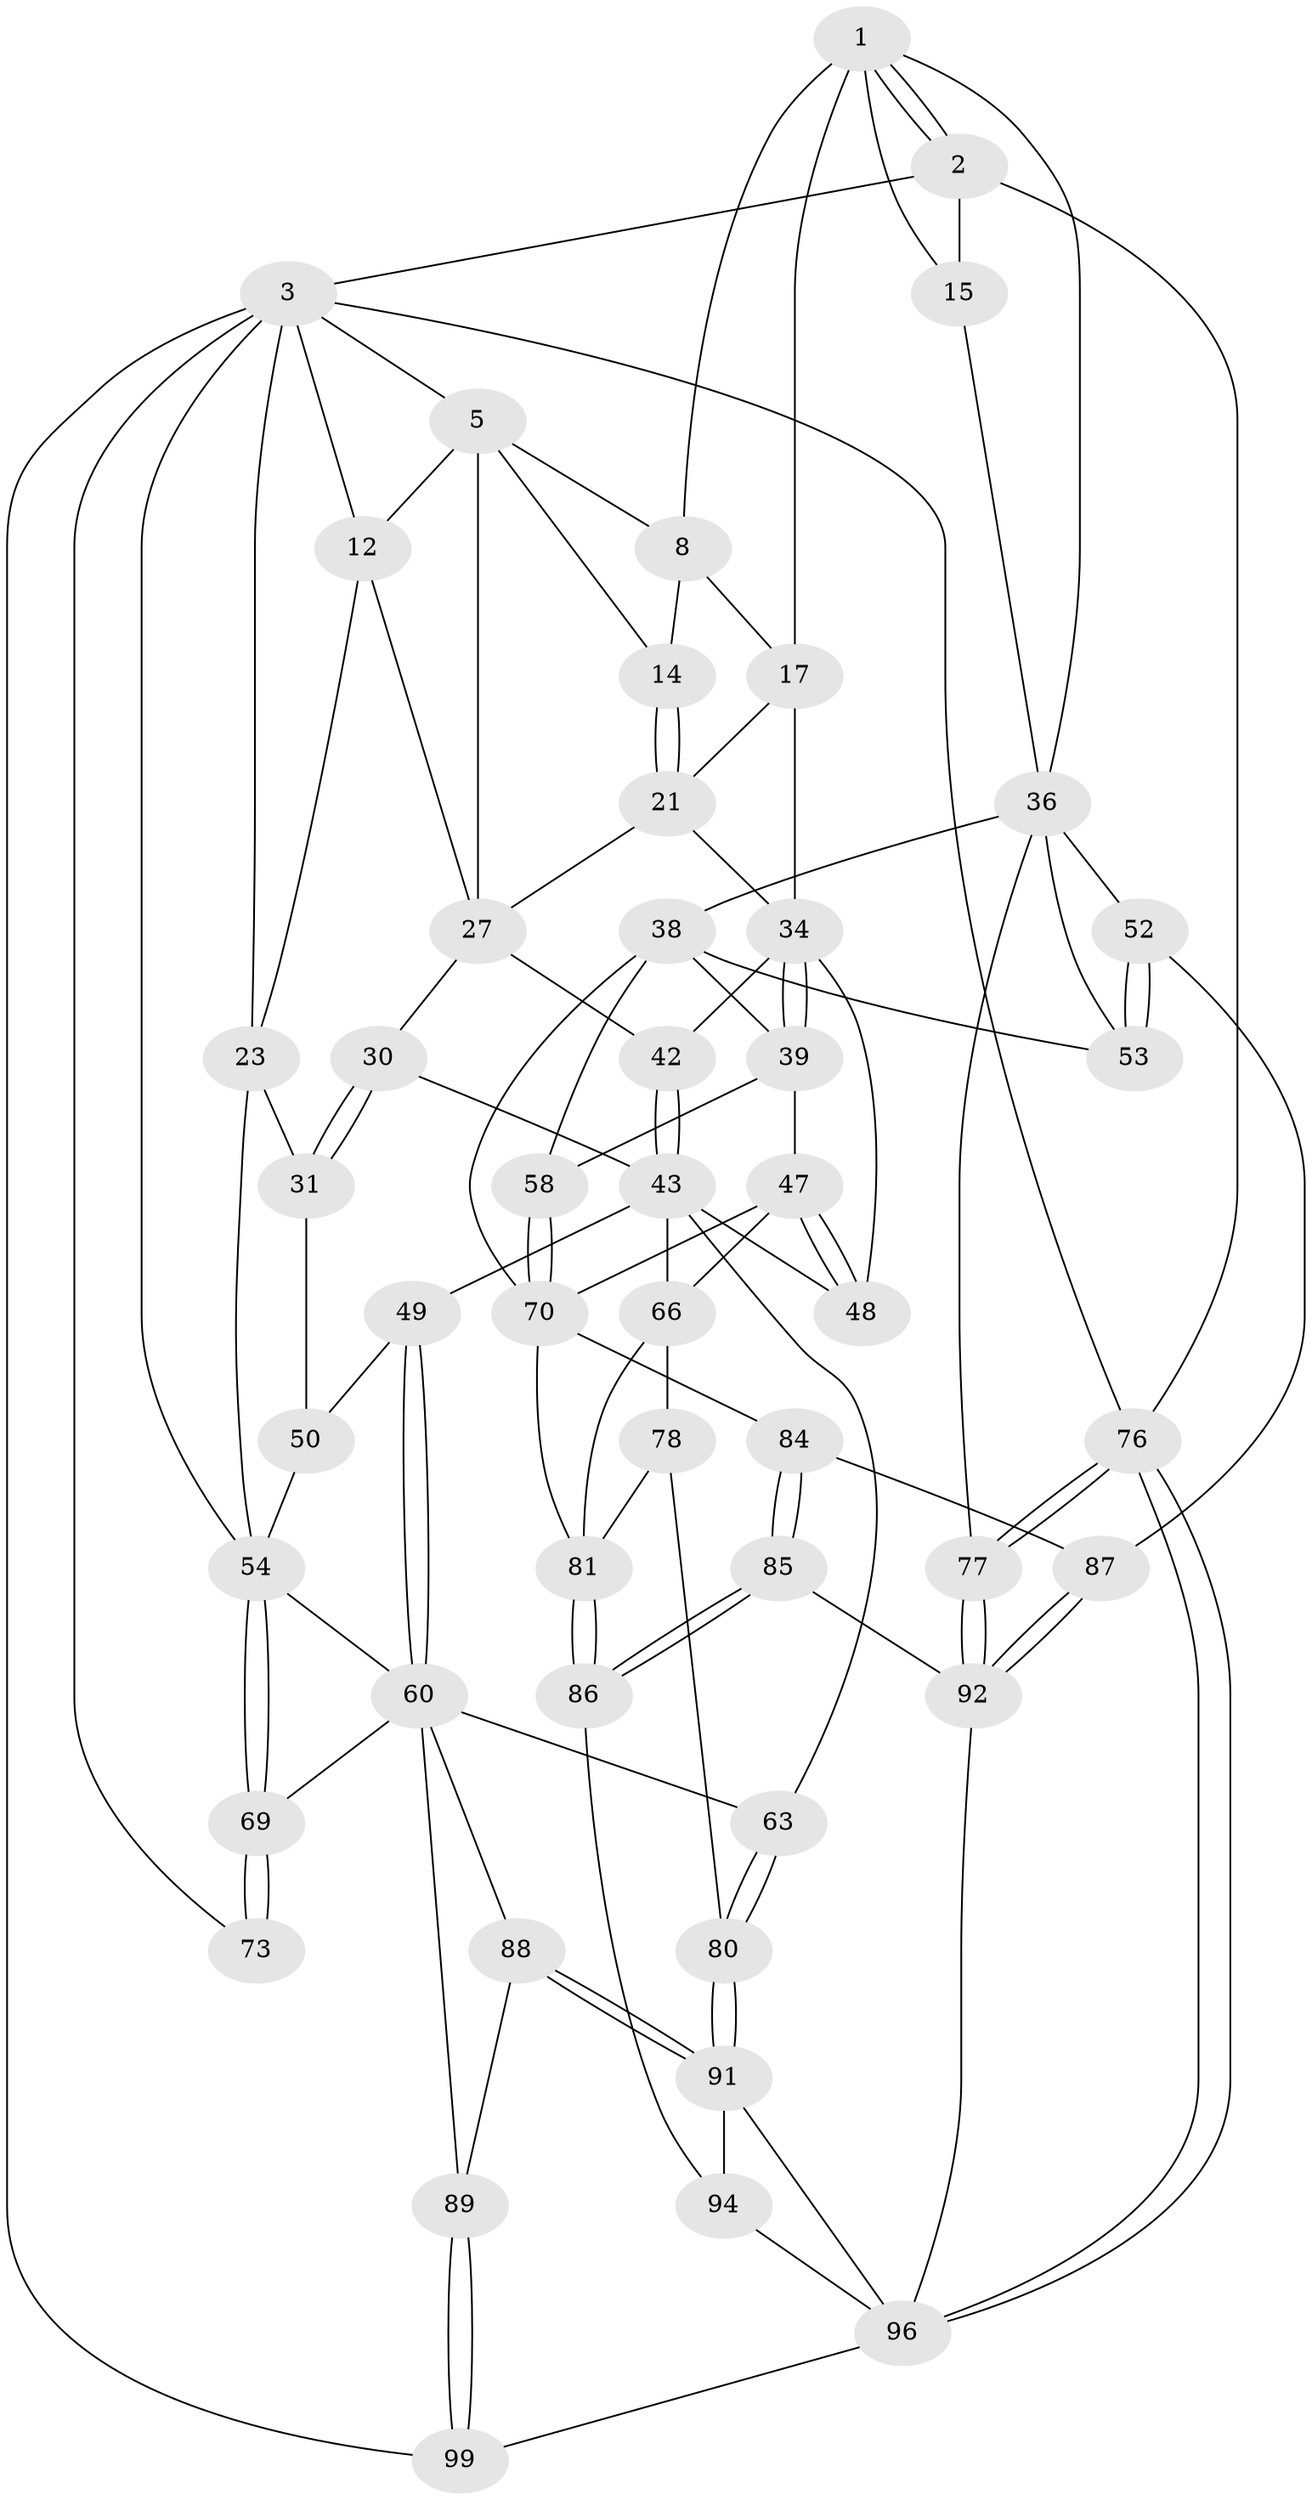 // original degree distribution, {3: 0.03, 5: 0.53, 6: 0.22, 4: 0.22}
// Generated by graph-tools (version 1.1) at 2025/17/03/09/25 04:17:19]
// undirected, 50 vertices, 118 edges
graph export_dot {
graph [start="1"]
  node [color=gray90,style=filled];
  1 [pos="+0.8445051704662231+0",super="+6"];
  2 [pos="+1+0"];
  3 [pos="+0+0",super="+75+4+22"];
  5 [pos="+0.5854416553792431+0",super="+9"];
  8 [pos="+0.7180438243955577+0.08861887335003325",super="+13"];
  12 [pos="+0.34535778935960715+0",super="+25"];
  14 [pos="+0.6682569152263725+0.17385700928109757"];
  15 [pos="+1+0"];
  17 [pos="+0.7550476098759021+0.16748486398477674",super="+19"];
  21 [pos="+0.6677045571632898+0.20946587993952695",super="+26"];
  23 [pos="+0.1634372886900399+0.1462781124132816",super="+24+33"];
  27 [pos="+0.5330841830998899+0.2568142183936472",super="+28"];
  30 [pos="+0.3249015788043015+0.36015517571433336"];
  31 [pos="+0.30028770888243794+0.33923931333201196",super="+32"];
  34 [pos="+0.7084853227928332+0.32659753840387507",super="+35"];
  36 [pos="+0.9326448080134225+0.2965662753646982",super="+37+40"];
  38 [pos="+0.7724399451100828+0.40243406423274364",super="+57"];
  39 [pos="+0.7541848571193354+0.39902118925833613",super="+46"];
  42 [pos="+0.49917467876382426+0.3671456181756671"];
  43 [pos="+0.4931322062928011+0.42965748014414823",super="+44"];
  47 [pos="+0.6196104258429338+0.4914275169888374",super="+65"];
  48 [pos="+0.5724517789655355+0.4504321093657723"];
  49 [pos="+0.2612070758846087+0.4754394950997719"];
  50 [pos="+0.20888471140617787+0.4413380864624367"];
  52 [pos="+0.952698053123149+0.590623598370871"];
  53 [pos="+0.917466629354274+0.5812051521199408"];
  54 [pos="+0+0.32572545055804764",super="+55"];
  58 [pos="+0.7325192300916115+0.5442429514302065"];
  60 [pos="+0.19758711489534359+0.5997641284218974",super="+64+61"];
  63 [pos="+0.39170701577494965+0.5879252523528211"];
  66 [pos="+0.5489630392360775+0.616796432058474",super="+67"];
  69 [pos="+0+0.7969980583463956"];
  70 [pos="+0.7695318768290994+0.6151145376558527",super="+72+71"];
  73 [pos="+0+0.815498315682532",super="+74+98"];
  76 [pos="+1+1"];
  77 [pos="+1+0.8233462765632736"];
  78 [pos="+0.4892124095514135+0.6663152302879091",super="+83+79"];
  80 [pos="+0.4327982877430189+0.8353948531952341"];
  81 [pos="+0.6811635210081923+0.7389436553969561",super="+82"];
  84 [pos="+0.8220749003126893+0.763998414799206"];
  85 [pos="+0.7446397502146493+0.8073499857556453"];
  86 [pos="+0.6854062641927823+0.7461571559640385"];
  87 [pos="+0.8653582309338436+0.7541565752791163"];
  88 [pos="+0.3215829612878441+0.841621388738293"];
  89 [pos="+0.3090941613249978+0.8433322233602837",super="+90"];
  91 [pos="+0.4085257828553097+0.8741605883042983",super="+95"];
  92 [pos="+0.9292965619502418+0.817747583089148",super="+93"];
  94 [pos="+0.6249636112968892+0.834078403317461"];
  96 [pos="+0.7554065303612685+1",super="+97"];
  99 [pos="+0+1"];
  1 -- 2;
  1 -- 2;
  1 -- 17 [weight=2];
  1 -- 36;
  1 -- 8;
  1 -- 15;
  2 -- 3;
  2 -- 15;
  2 -- 76;
  3 -- 99;
  3 -- 73;
  3 -- 76;
  3 -- 12;
  3 -- 5;
  3 -- 54;
  3 -- 23;
  5 -- 8;
  5 -- 27;
  5 -- 12;
  5 -- 14;
  8 -- 17;
  8 -- 14;
  12 -- 27;
  12 -- 23;
  14 -- 21;
  14 -- 21;
  15 -- 36;
  17 -- 34;
  17 -- 21;
  21 -- 34;
  21 -- 27;
  23 -- 31 [weight=2];
  23 -- 54;
  27 -- 42;
  27 -- 30;
  30 -- 31;
  30 -- 31;
  30 -- 43;
  31 -- 50;
  34 -- 39;
  34 -- 39;
  34 -- 48;
  34 -- 42;
  36 -- 53;
  36 -- 38;
  36 -- 77;
  36 -- 52;
  38 -- 39;
  38 -- 70;
  38 -- 58;
  38 -- 53;
  39 -- 58;
  39 -- 47;
  42 -- 43;
  42 -- 43;
  43 -- 48;
  43 -- 49;
  43 -- 66;
  43 -- 63;
  47 -- 48;
  47 -- 48;
  47 -- 66;
  47 -- 70;
  49 -- 50;
  49 -- 60;
  49 -- 60;
  50 -- 54;
  52 -- 53;
  52 -- 53;
  52 -- 87;
  54 -- 69;
  54 -- 69;
  54 -- 60;
  58 -- 70;
  58 -- 70;
  60 -- 88;
  60 -- 63;
  60 -- 89;
  60 -- 69;
  63 -- 80;
  63 -- 80;
  66 -- 78;
  66 -- 81;
  69 -- 73;
  69 -- 73;
  70 -- 84;
  70 -- 81;
  76 -- 77;
  76 -- 77;
  76 -- 96;
  76 -- 96;
  77 -- 92;
  77 -- 92;
  78 -- 81;
  78 -- 80;
  80 -- 91;
  80 -- 91;
  81 -- 86;
  81 -- 86;
  84 -- 85;
  84 -- 85;
  84 -- 87;
  85 -- 86;
  85 -- 86;
  85 -- 92;
  86 -- 94;
  87 -- 92;
  87 -- 92;
  88 -- 89;
  88 -- 91;
  88 -- 91;
  89 -- 99;
  89 -- 99;
  91 -- 96;
  91 -- 94;
  92 -- 96;
  94 -- 96;
  96 -- 99;
}
